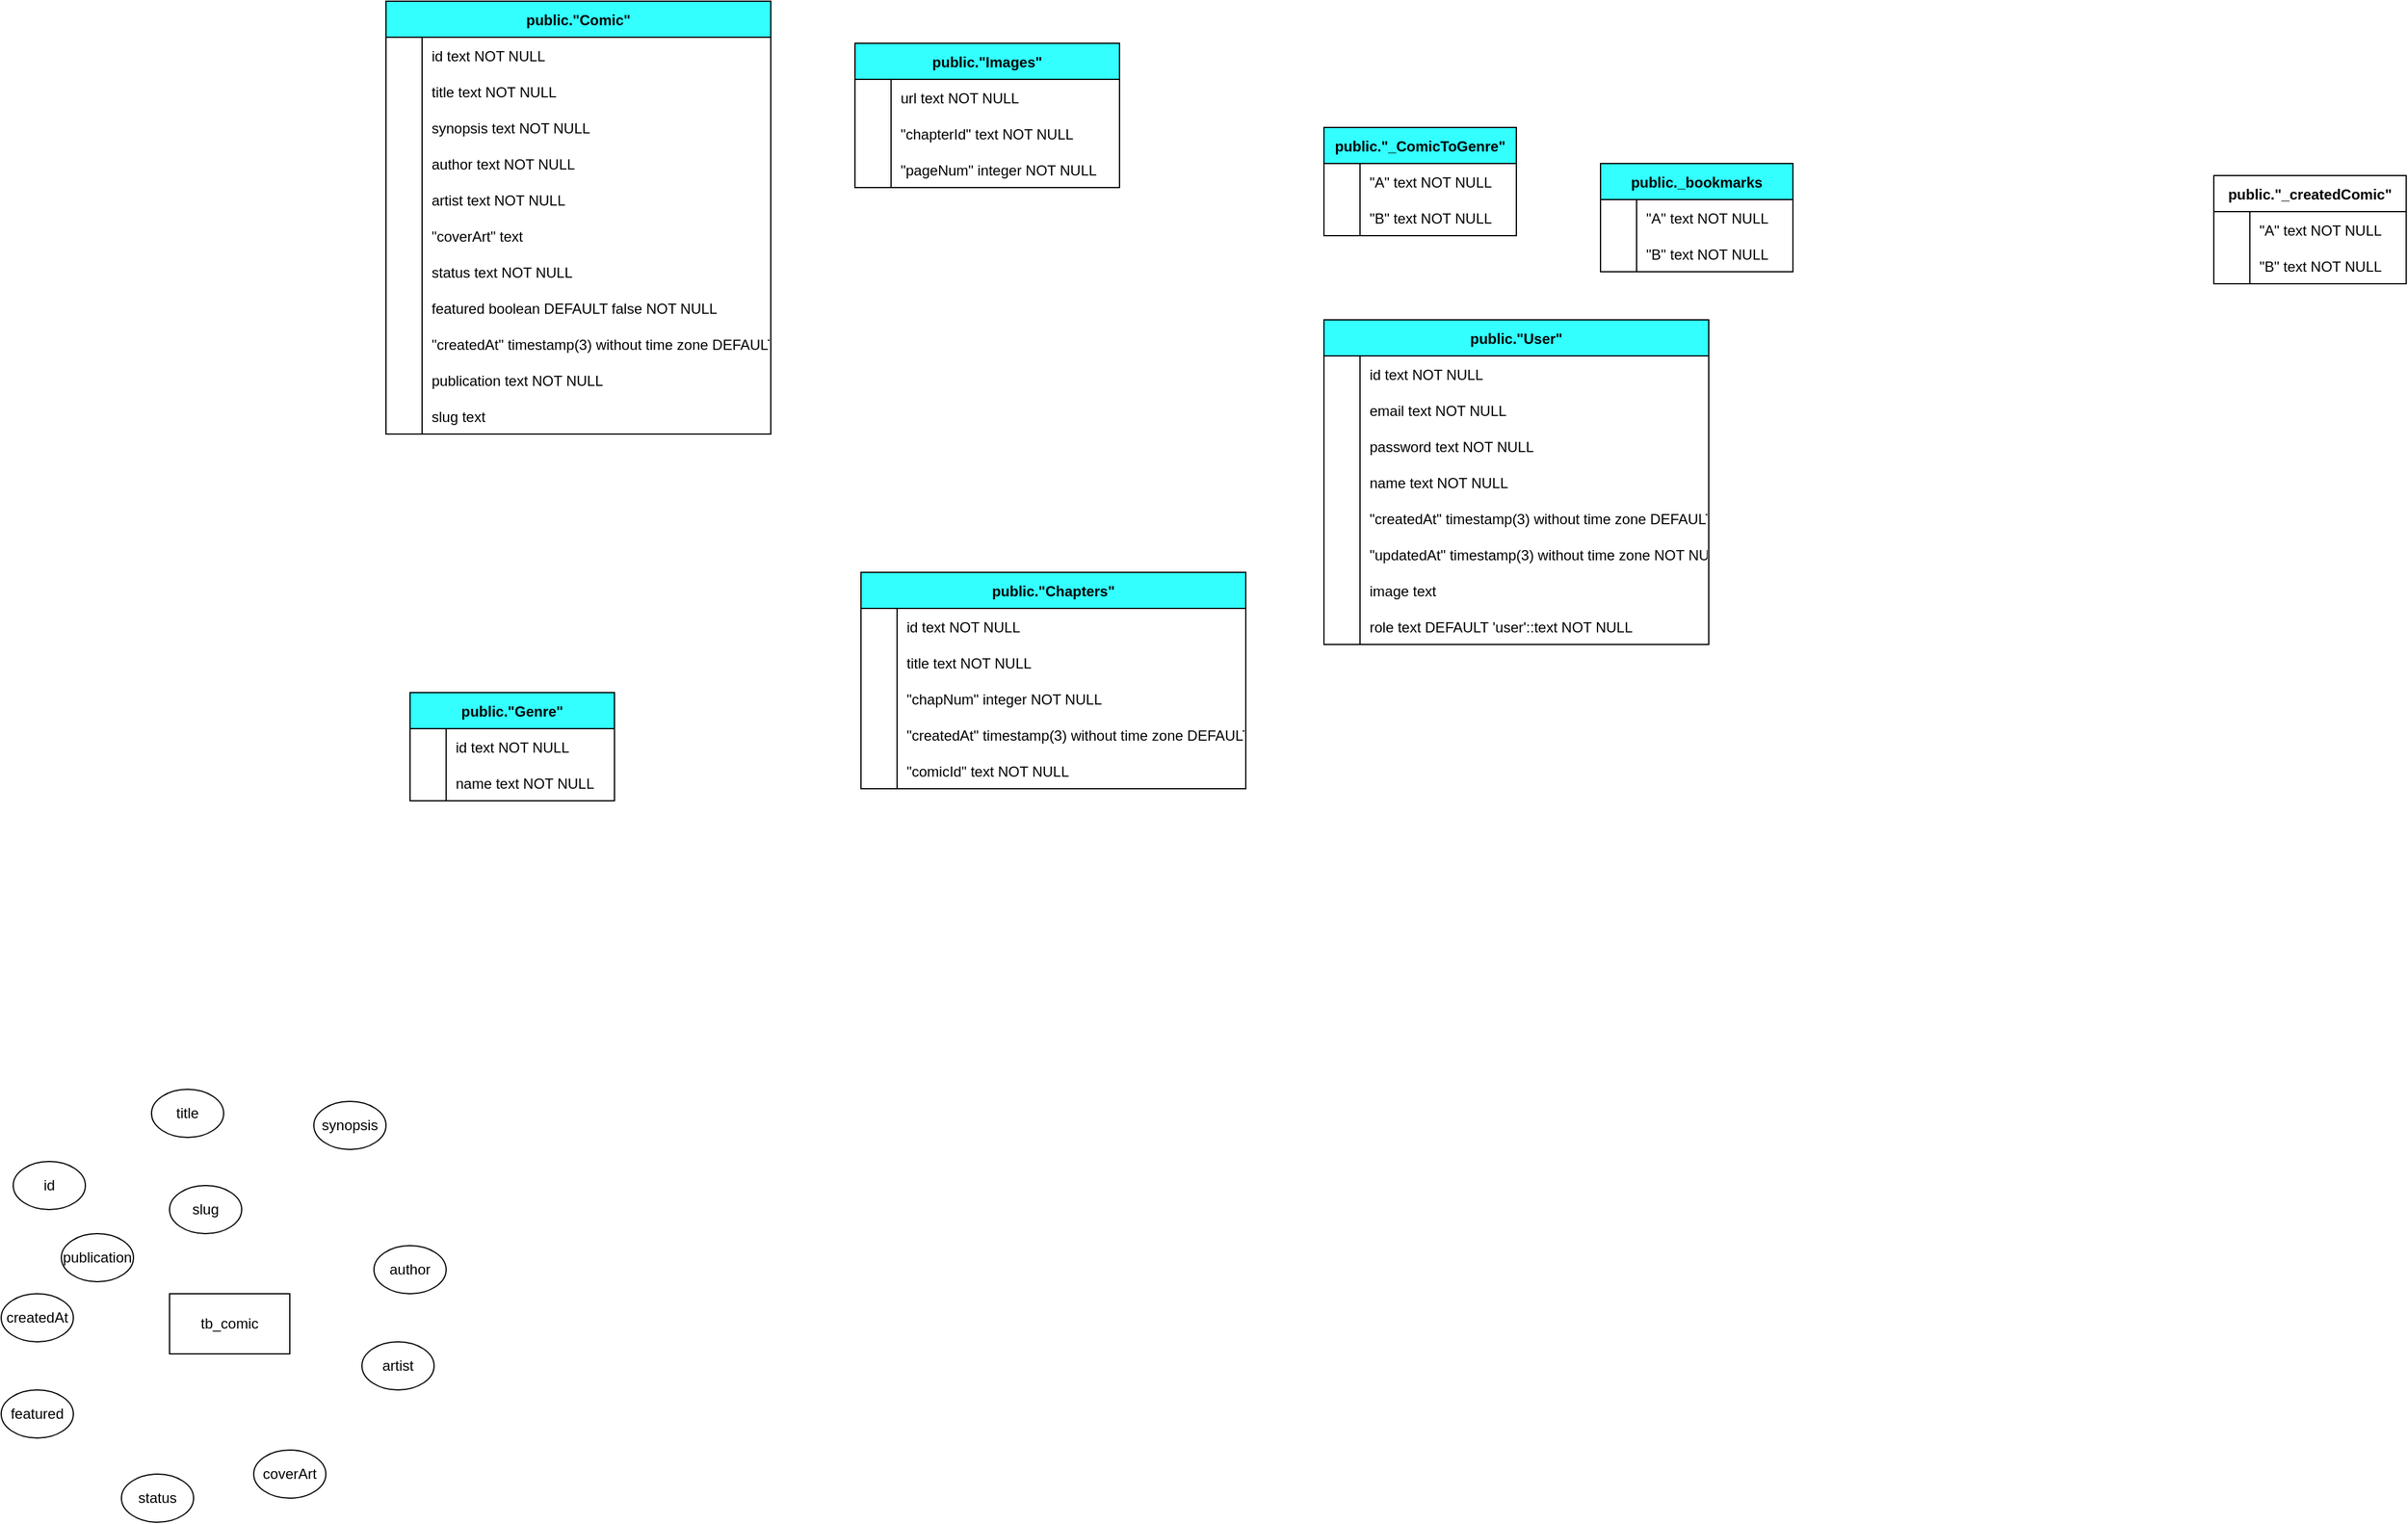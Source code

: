 <mxfile version="24.7.17">
  <diagram id="R2lEEEUBdFMjLlhIrx00" name="Page-1">
    <mxGraphModel dx="2107" dy="674" grid="1" gridSize="10" guides="1" tooltips="1" connect="1" arrows="1" fold="1" page="1" pageScale="1" pageWidth="850" pageHeight="1100" math="0" shadow="0" extFonts="Permanent Marker^https://fonts.googleapis.com/css?family=Permanent+Marker">
      <root>
        <mxCell id="0" />
        <mxCell id="1" parent="0" />
        <mxCell id="XhxRwLEMLUZZP9Tq21dQ-2" value="public.&quot;Chapters&quot;" style="shape=table;startSize=30;container=1;collapsible=1;childLayout=tableLayout;fixedRows=1;rowLines=0;fontStyle=1;align=center;resizeLast=1;fillColor=#33FFFF;" parent="1" vertex="1">
          <mxGeometry x="105" y="560" width="320" height="180" as="geometry" />
        </mxCell>
        <mxCell id="XhxRwLEMLUZZP9Tq21dQ-3" value="" style="shape=tableRow;horizontal=0;startSize=0;swimlaneHead=0;swimlaneBody=0;fillColor=none;collapsible=0;dropTarget=0;points=[[0,0.5],[1,0.5]];portConstraint=eastwest;strokeColor=inherit;top=0;left=0;right=0;bottom=0;" parent="XhxRwLEMLUZZP9Tq21dQ-2" vertex="1">
          <mxGeometry y="30" width="320" height="30" as="geometry" />
        </mxCell>
        <mxCell id="XhxRwLEMLUZZP9Tq21dQ-4" value="" style="shape=partialRectangle;overflow=hidden;connectable=0;fillColor=none;strokeColor=inherit;top=0;left=0;bottom=0;right=0;" parent="XhxRwLEMLUZZP9Tq21dQ-3" vertex="1">
          <mxGeometry width="30" height="30" as="geometry">
            <mxRectangle width="30" height="30" as="alternateBounds" />
          </mxGeometry>
        </mxCell>
        <mxCell id="XhxRwLEMLUZZP9Tq21dQ-5" value="id text NOT NULL" style="shape=partialRectangle;overflow=hidden;connectable=0;fillColor=none;align=left;strokeColor=inherit;top=0;left=0;bottom=0;right=0;spacingLeft=6;" parent="XhxRwLEMLUZZP9Tq21dQ-3" vertex="1">
          <mxGeometry x="30" width="290" height="30" as="geometry">
            <mxRectangle width="290" height="30" as="alternateBounds" />
          </mxGeometry>
        </mxCell>
        <mxCell id="XhxRwLEMLUZZP9Tq21dQ-6" value="" style="shape=tableRow;horizontal=0;startSize=0;swimlaneHead=0;swimlaneBody=0;fillColor=none;collapsible=0;dropTarget=0;points=[[0,0.5],[1,0.5]];portConstraint=eastwest;strokeColor=inherit;top=0;left=0;right=0;bottom=0;" parent="XhxRwLEMLUZZP9Tq21dQ-2" vertex="1">
          <mxGeometry y="60" width="320" height="30" as="geometry" />
        </mxCell>
        <mxCell id="XhxRwLEMLUZZP9Tq21dQ-7" value="" style="shape=partialRectangle;overflow=hidden;connectable=0;fillColor=none;strokeColor=inherit;top=0;left=0;bottom=0;right=0;" parent="XhxRwLEMLUZZP9Tq21dQ-6" vertex="1">
          <mxGeometry width="30" height="30" as="geometry">
            <mxRectangle width="30" height="30" as="alternateBounds" />
          </mxGeometry>
        </mxCell>
        <mxCell id="XhxRwLEMLUZZP9Tq21dQ-8" value="title text NOT NULL" style="shape=partialRectangle;overflow=hidden;connectable=0;fillColor=none;align=left;strokeColor=inherit;top=0;left=0;bottom=0;right=0;spacingLeft=6;" parent="XhxRwLEMLUZZP9Tq21dQ-6" vertex="1">
          <mxGeometry x="30" width="290" height="30" as="geometry">
            <mxRectangle width="290" height="30" as="alternateBounds" />
          </mxGeometry>
        </mxCell>
        <mxCell id="XhxRwLEMLUZZP9Tq21dQ-9" value="" style="shape=tableRow;horizontal=0;startSize=0;swimlaneHead=0;swimlaneBody=0;fillColor=none;collapsible=0;dropTarget=0;points=[[0,0.5],[1,0.5]];portConstraint=eastwest;strokeColor=inherit;top=0;left=0;right=0;bottom=0;" parent="XhxRwLEMLUZZP9Tq21dQ-2" vertex="1">
          <mxGeometry y="90" width="320" height="30" as="geometry" />
        </mxCell>
        <mxCell id="XhxRwLEMLUZZP9Tq21dQ-10" value="" style="shape=partialRectangle;overflow=hidden;connectable=0;fillColor=none;strokeColor=inherit;top=0;left=0;bottom=0;right=0;" parent="XhxRwLEMLUZZP9Tq21dQ-9" vertex="1">
          <mxGeometry width="30" height="30" as="geometry">
            <mxRectangle width="30" height="30" as="alternateBounds" />
          </mxGeometry>
        </mxCell>
        <mxCell id="XhxRwLEMLUZZP9Tq21dQ-11" value="&quot;chapNum&quot; integer NOT NULL" style="shape=partialRectangle;overflow=hidden;connectable=0;fillColor=none;align=left;strokeColor=inherit;top=0;left=0;bottom=0;right=0;spacingLeft=6;" parent="XhxRwLEMLUZZP9Tq21dQ-9" vertex="1">
          <mxGeometry x="30" width="290" height="30" as="geometry">
            <mxRectangle width="290" height="30" as="alternateBounds" />
          </mxGeometry>
        </mxCell>
        <mxCell id="XhxRwLEMLUZZP9Tq21dQ-12" value="" style="shape=tableRow;horizontal=0;startSize=0;swimlaneHead=0;swimlaneBody=0;fillColor=none;collapsible=0;dropTarget=0;points=[[0,0.5],[1,0.5]];portConstraint=eastwest;strokeColor=inherit;top=0;left=0;right=0;bottom=0;" parent="XhxRwLEMLUZZP9Tq21dQ-2" vertex="1">
          <mxGeometry y="120" width="320" height="30" as="geometry" />
        </mxCell>
        <mxCell id="XhxRwLEMLUZZP9Tq21dQ-13" value="" style="shape=partialRectangle;overflow=hidden;connectable=0;fillColor=none;strokeColor=inherit;top=0;left=0;bottom=0;right=0;" parent="XhxRwLEMLUZZP9Tq21dQ-12" vertex="1">
          <mxGeometry width="30" height="30" as="geometry">
            <mxRectangle width="30" height="30" as="alternateBounds" />
          </mxGeometry>
        </mxCell>
        <mxCell id="XhxRwLEMLUZZP9Tq21dQ-14" value="&quot;createdAt&quot; timestamp(3) without time zone DEFAULT CURRENT_TIMESTAMP NOT NULL" style="shape=partialRectangle;overflow=hidden;connectable=0;fillColor=none;align=left;strokeColor=inherit;top=0;left=0;bottom=0;right=0;spacingLeft=6;" parent="XhxRwLEMLUZZP9Tq21dQ-12" vertex="1">
          <mxGeometry x="30" width="290" height="30" as="geometry">
            <mxRectangle width="290" height="30" as="alternateBounds" />
          </mxGeometry>
        </mxCell>
        <mxCell id="XhxRwLEMLUZZP9Tq21dQ-15" value="" style="shape=tableRow;horizontal=0;startSize=0;swimlaneHead=0;swimlaneBody=0;fillColor=none;collapsible=0;dropTarget=0;points=[[0,0.5],[1,0.5]];portConstraint=eastwest;strokeColor=inherit;top=0;left=0;right=0;bottom=0;" parent="XhxRwLEMLUZZP9Tq21dQ-2" vertex="1">
          <mxGeometry y="150" width="320" height="30" as="geometry" />
        </mxCell>
        <mxCell id="XhxRwLEMLUZZP9Tq21dQ-16" value="" style="shape=partialRectangle;overflow=hidden;connectable=0;fillColor=none;strokeColor=inherit;top=0;left=0;bottom=0;right=0;" parent="XhxRwLEMLUZZP9Tq21dQ-15" vertex="1">
          <mxGeometry width="30" height="30" as="geometry">
            <mxRectangle width="30" height="30" as="alternateBounds" />
          </mxGeometry>
        </mxCell>
        <mxCell id="XhxRwLEMLUZZP9Tq21dQ-17" value="&quot;comicId&quot; text NOT NULL" style="shape=partialRectangle;overflow=hidden;connectable=0;fillColor=none;align=left;strokeColor=inherit;top=0;left=0;bottom=0;right=0;spacingLeft=6;" parent="XhxRwLEMLUZZP9Tq21dQ-15" vertex="1">
          <mxGeometry x="30" width="290" height="30" as="geometry">
            <mxRectangle width="290" height="30" as="alternateBounds" />
          </mxGeometry>
        </mxCell>
        <mxCell id="XhxRwLEMLUZZP9Tq21dQ-18" value="public.&quot;Comic&quot;" style="shape=table;startSize=30;container=1;collapsible=1;childLayout=tableLayout;fixedRows=1;rowLines=0;fontStyle=1;align=center;resizeLast=1;fillColor=#33FFFF;" parent="1" vertex="1">
          <mxGeometry x="-290" y="85" width="320" height="360" as="geometry" />
        </mxCell>
        <mxCell id="XhxRwLEMLUZZP9Tq21dQ-19" value="" style="shape=tableRow;horizontal=0;startSize=0;swimlaneHead=0;swimlaneBody=0;fillColor=none;collapsible=0;dropTarget=0;points=[[0,0.5],[1,0.5]];portConstraint=eastwest;strokeColor=inherit;top=0;left=0;right=0;bottom=0;" parent="XhxRwLEMLUZZP9Tq21dQ-18" vertex="1">
          <mxGeometry y="30" width="320" height="30" as="geometry" />
        </mxCell>
        <mxCell id="XhxRwLEMLUZZP9Tq21dQ-20" value="" style="shape=partialRectangle;overflow=hidden;connectable=0;fillColor=none;strokeColor=inherit;top=0;left=0;bottom=0;right=0;" parent="XhxRwLEMLUZZP9Tq21dQ-19" vertex="1">
          <mxGeometry width="30" height="30" as="geometry">
            <mxRectangle width="30" height="30" as="alternateBounds" />
          </mxGeometry>
        </mxCell>
        <mxCell id="XhxRwLEMLUZZP9Tq21dQ-21" value="id text NOT NULL" style="shape=partialRectangle;overflow=hidden;connectable=0;fillColor=none;align=left;strokeColor=inherit;top=0;left=0;bottom=0;right=0;spacingLeft=6;" parent="XhxRwLEMLUZZP9Tq21dQ-19" vertex="1">
          <mxGeometry x="30" width="290" height="30" as="geometry">
            <mxRectangle width="290" height="30" as="alternateBounds" />
          </mxGeometry>
        </mxCell>
        <mxCell id="XhxRwLEMLUZZP9Tq21dQ-22" value="" style="shape=tableRow;horizontal=0;startSize=0;swimlaneHead=0;swimlaneBody=0;fillColor=none;collapsible=0;dropTarget=0;points=[[0,0.5],[1,0.5]];portConstraint=eastwest;strokeColor=inherit;top=0;left=0;right=0;bottom=0;" parent="XhxRwLEMLUZZP9Tq21dQ-18" vertex="1">
          <mxGeometry y="60" width="320" height="30" as="geometry" />
        </mxCell>
        <mxCell id="XhxRwLEMLUZZP9Tq21dQ-23" value="" style="shape=partialRectangle;overflow=hidden;connectable=0;fillColor=none;strokeColor=inherit;top=0;left=0;bottom=0;right=0;" parent="XhxRwLEMLUZZP9Tq21dQ-22" vertex="1">
          <mxGeometry width="30" height="30" as="geometry">
            <mxRectangle width="30" height="30" as="alternateBounds" />
          </mxGeometry>
        </mxCell>
        <mxCell id="XhxRwLEMLUZZP9Tq21dQ-24" value="title text NOT NULL" style="shape=partialRectangle;overflow=hidden;connectable=0;fillColor=none;align=left;strokeColor=inherit;top=0;left=0;bottom=0;right=0;spacingLeft=6;" parent="XhxRwLEMLUZZP9Tq21dQ-22" vertex="1">
          <mxGeometry x="30" width="290" height="30" as="geometry">
            <mxRectangle width="290" height="30" as="alternateBounds" />
          </mxGeometry>
        </mxCell>
        <mxCell id="XhxRwLEMLUZZP9Tq21dQ-25" value="" style="shape=tableRow;horizontal=0;startSize=0;swimlaneHead=0;swimlaneBody=0;fillColor=none;collapsible=0;dropTarget=0;points=[[0,0.5],[1,0.5]];portConstraint=eastwest;strokeColor=inherit;top=0;left=0;right=0;bottom=0;" parent="XhxRwLEMLUZZP9Tq21dQ-18" vertex="1">
          <mxGeometry y="90" width="320" height="30" as="geometry" />
        </mxCell>
        <mxCell id="XhxRwLEMLUZZP9Tq21dQ-26" value="" style="shape=partialRectangle;overflow=hidden;connectable=0;fillColor=none;strokeColor=inherit;top=0;left=0;bottom=0;right=0;" parent="XhxRwLEMLUZZP9Tq21dQ-25" vertex="1">
          <mxGeometry width="30" height="30" as="geometry">
            <mxRectangle width="30" height="30" as="alternateBounds" />
          </mxGeometry>
        </mxCell>
        <mxCell id="XhxRwLEMLUZZP9Tq21dQ-27" value="synopsis text NOT NULL" style="shape=partialRectangle;overflow=hidden;connectable=0;fillColor=none;align=left;strokeColor=inherit;top=0;left=0;bottom=0;right=0;spacingLeft=6;" parent="XhxRwLEMLUZZP9Tq21dQ-25" vertex="1">
          <mxGeometry x="30" width="290" height="30" as="geometry">
            <mxRectangle width="290" height="30" as="alternateBounds" />
          </mxGeometry>
        </mxCell>
        <mxCell id="XhxRwLEMLUZZP9Tq21dQ-28" value="" style="shape=tableRow;horizontal=0;startSize=0;swimlaneHead=0;swimlaneBody=0;fillColor=none;collapsible=0;dropTarget=0;points=[[0,0.5],[1,0.5]];portConstraint=eastwest;strokeColor=inherit;top=0;left=0;right=0;bottom=0;" parent="XhxRwLEMLUZZP9Tq21dQ-18" vertex="1">
          <mxGeometry y="120" width="320" height="30" as="geometry" />
        </mxCell>
        <mxCell id="XhxRwLEMLUZZP9Tq21dQ-29" value="" style="shape=partialRectangle;overflow=hidden;connectable=0;fillColor=none;strokeColor=inherit;top=0;left=0;bottom=0;right=0;" parent="XhxRwLEMLUZZP9Tq21dQ-28" vertex="1">
          <mxGeometry width="30" height="30" as="geometry">
            <mxRectangle width="30" height="30" as="alternateBounds" />
          </mxGeometry>
        </mxCell>
        <mxCell id="XhxRwLEMLUZZP9Tq21dQ-30" value="author text NOT NULL" style="shape=partialRectangle;overflow=hidden;connectable=0;fillColor=none;align=left;strokeColor=inherit;top=0;left=0;bottom=0;right=0;spacingLeft=6;" parent="XhxRwLEMLUZZP9Tq21dQ-28" vertex="1">
          <mxGeometry x="30" width="290" height="30" as="geometry">
            <mxRectangle width="290" height="30" as="alternateBounds" />
          </mxGeometry>
        </mxCell>
        <mxCell id="XhxRwLEMLUZZP9Tq21dQ-31" value="" style="shape=tableRow;horizontal=0;startSize=0;swimlaneHead=0;swimlaneBody=0;fillColor=none;collapsible=0;dropTarget=0;points=[[0,0.5],[1,0.5]];portConstraint=eastwest;strokeColor=inherit;top=0;left=0;right=0;bottom=0;" parent="XhxRwLEMLUZZP9Tq21dQ-18" vertex="1">
          <mxGeometry y="150" width="320" height="30" as="geometry" />
        </mxCell>
        <mxCell id="XhxRwLEMLUZZP9Tq21dQ-32" value="" style="shape=partialRectangle;overflow=hidden;connectable=0;fillColor=none;strokeColor=inherit;top=0;left=0;bottom=0;right=0;" parent="XhxRwLEMLUZZP9Tq21dQ-31" vertex="1">
          <mxGeometry width="30" height="30" as="geometry">
            <mxRectangle width="30" height="30" as="alternateBounds" />
          </mxGeometry>
        </mxCell>
        <mxCell id="XhxRwLEMLUZZP9Tq21dQ-33" value="artist text NOT NULL" style="shape=partialRectangle;overflow=hidden;connectable=0;fillColor=none;align=left;strokeColor=inherit;top=0;left=0;bottom=0;right=0;spacingLeft=6;" parent="XhxRwLEMLUZZP9Tq21dQ-31" vertex="1">
          <mxGeometry x="30" width="290" height="30" as="geometry">
            <mxRectangle width="290" height="30" as="alternateBounds" />
          </mxGeometry>
        </mxCell>
        <mxCell id="XhxRwLEMLUZZP9Tq21dQ-34" value="" style="shape=tableRow;horizontal=0;startSize=0;swimlaneHead=0;swimlaneBody=0;fillColor=none;collapsible=0;dropTarget=0;points=[[0,0.5],[1,0.5]];portConstraint=eastwest;strokeColor=inherit;top=0;left=0;right=0;bottom=0;" parent="XhxRwLEMLUZZP9Tq21dQ-18" vertex="1">
          <mxGeometry y="180" width="320" height="30" as="geometry" />
        </mxCell>
        <mxCell id="XhxRwLEMLUZZP9Tq21dQ-35" value="" style="shape=partialRectangle;overflow=hidden;connectable=0;fillColor=none;strokeColor=inherit;top=0;left=0;bottom=0;right=0;" parent="XhxRwLEMLUZZP9Tq21dQ-34" vertex="1">
          <mxGeometry width="30" height="30" as="geometry">
            <mxRectangle width="30" height="30" as="alternateBounds" />
          </mxGeometry>
        </mxCell>
        <mxCell id="XhxRwLEMLUZZP9Tq21dQ-36" value="&quot;coverArt&quot; text" style="shape=partialRectangle;overflow=hidden;connectable=0;fillColor=none;align=left;strokeColor=inherit;top=0;left=0;bottom=0;right=0;spacingLeft=6;" parent="XhxRwLEMLUZZP9Tq21dQ-34" vertex="1">
          <mxGeometry x="30" width="290" height="30" as="geometry">
            <mxRectangle width="290" height="30" as="alternateBounds" />
          </mxGeometry>
        </mxCell>
        <mxCell id="XhxRwLEMLUZZP9Tq21dQ-37" value="" style="shape=tableRow;horizontal=0;startSize=0;swimlaneHead=0;swimlaneBody=0;fillColor=none;collapsible=0;dropTarget=0;points=[[0,0.5],[1,0.5]];portConstraint=eastwest;strokeColor=inherit;top=0;left=0;right=0;bottom=0;" parent="XhxRwLEMLUZZP9Tq21dQ-18" vertex="1">
          <mxGeometry y="210" width="320" height="30" as="geometry" />
        </mxCell>
        <mxCell id="XhxRwLEMLUZZP9Tq21dQ-38" value="" style="shape=partialRectangle;overflow=hidden;connectable=0;fillColor=none;strokeColor=inherit;top=0;left=0;bottom=0;right=0;" parent="XhxRwLEMLUZZP9Tq21dQ-37" vertex="1">
          <mxGeometry width="30" height="30" as="geometry">
            <mxRectangle width="30" height="30" as="alternateBounds" />
          </mxGeometry>
        </mxCell>
        <mxCell id="XhxRwLEMLUZZP9Tq21dQ-39" value="status text NOT NULL" style="shape=partialRectangle;overflow=hidden;connectable=0;fillColor=none;align=left;strokeColor=inherit;top=0;left=0;bottom=0;right=0;spacingLeft=6;" parent="XhxRwLEMLUZZP9Tq21dQ-37" vertex="1">
          <mxGeometry x="30" width="290" height="30" as="geometry">
            <mxRectangle width="290" height="30" as="alternateBounds" />
          </mxGeometry>
        </mxCell>
        <mxCell id="XhxRwLEMLUZZP9Tq21dQ-40" value="" style="shape=tableRow;horizontal=0;startSize=0;swimlaneHead=0;swimlaneBody=0;fillColor=none;collapsible=0;dropTarget=0;points=[[0,0.5],[1,0.5]];portConstraint=eastwest;strokeColor=inherit;top=0;left=0;right=0;bottom=0;" parent="XhxRwLEMLUZZP9Tq21dQ-18" vertex="1">
          <mxGeometry y="240" width="320" height="30" as="geometry" />
        </mxCell>
        <mxCell id="XhxRwLEMLUZZP9Tq21dQ-41" value="" style="shape=partialRectangle;overflow=hidden;connectable=0;fillColor=none;strokeColor=inherit;top=0;left=0;bottom=0;right=0;" parent="XhxRwLEMLUZZP9Tq21dQ-40" vertex="1">
          <mxGeometry width="30" height="30" as="geometry">
            <mxRectangle width="30" height="30" as="alternateBounds" />
          </mxGeometry>
        </mxCell>
        <mxCell id="XhxRwLEMLUZZP9Tq21dQ-42" value="featured boolean DEFAULT false NOT NULL" style="shape=partialRectangle;overflow=hidden;connectable=0;fillColor=none;align=left;strokeColor=inherit;top=0;left=0;bottom=0;right=0;spacingLeft=6;" parent="XhxRwLEMLUZZP9Tq21dQ-40" vertex="1">
          <mxGeometry x="30" width="290" height="30" as="geometry">
            <mxRectangle width="290" height="30" as="alternateBounds" />
          </mxGeometry>
        </mxCell>
        <mxCell id="XhxRwLEMLUZZP9Tq21dQ-43" value="" style="shape=tableRow;horizontal=0;startSize=0;swimlaneHead=0;swimlaneBody=0;fillColor=none;collapsible=0;dropTarget=0;points=[[0,0.5],[1,0.5]];portConstraint=eastwest;strokeColor=inherit;top=0;left=0;right=0;bottom=0;" parent="XhxRwLEMLUZZP9Tq21dQ-18" vertex="1">
          <mxGeometry y="270" width="320" height="30" as="geometry" />
        </mxCell>
        <mxCell id="XhxRwLEMLUZZP9Tq21dQ-44" value="" style="shape=partialRectangle;overflow=hidden;connectable=0;fillColor=none;strokeColor=inherit;top=0;left=0;bottom=0;right=0;" parent="XhxRwLEMLUZZP9Tq21dQ-43" vertex="1">
          <mxGeometry width="30" height="30" as="geometry">
            <mxRectangle width="30" height="30" as="alternateBounds" />
          </mxGeometry>
        </mxCell>
        <mxCell id="XhxRwLEMLUZZP9Tq21dQ-45" value="&quot;createdAt&quot; timestamp(3) without time zone DEFAULT CURRENT_TIMESTAMP NOT NULL" style="shape=partialRectangle;overflow=hidden;connectable=0;fillColor=none;align=left;strokeColor=inherit;top=0;left=0;bottom=0;right=0;spacingLeft=6;" parent="XhxRwLEMLUZZP9Tq21dQ-43" vertex="1">
          <mxGeometry x="30" width="290" height="30" as="geometry">
            <mxRectangle width="290" height="30" as="alternateBounds" />
          </mxGeometry>
        </mxCell>
        <mxCell id="XhxRwLEMLUZZP9Tq21dQ-46" value="" style="shape=tableRow;horizontal=0;startSize=0;swimlaneHead=0;swimlaneBody=0;fillColor=none;collapsible=0;dropTarget=0;points=[[0,0.5],[1,0.5]];portConstraint=eastwest;strokeColor=inherit;top=0;left=0;right=0;bottom=0;" parent="XhxRwLEMLUZZP9Tq21dQ-18" vertex="1">
          <mxGeometry y="300" width="320" height="30" as="geometry" />
        </mxCell>
        <mxCell id="XhxRwLEMLUZZP9Tq21dQ-47" value="" style="shape=partialRectangle;overflow=hidden;connectable=0;fillColor=none;strokeColor=inherit;top=0;left=0;bottom=0;right=0;" parent="XhxRwLEMLUZZP9Tq21dQ-46" vertex="1">
          <mxGeometry width="30" height="30" as="geometry">
            <mxRectangle width="30" height="30" as="alternateBounds" />
          </mxGeometry>
        </mxCell>
        <mxCell id="XhxRwLEMLUZZP9Tq21dQ-48" value="publication text NOT NULL" style="shape=partialRectangle;overflow=hidden;connectable=0;fillColor=none;align=left;strokeColor=inherit;top=0;left=0;bottom=0;right=0;spacingLeft=6;" parent="XhxRwLEMLUZZP9Tq21dQ-46" vertex="1">
          <mxGeometry x="30" width="290" height="30" as="geometry">
            <mxRectangle width="290" height="30" as="alternateBounds" />
          </mxGeometry>
        </mxCell>
        <mxCell id="XhxRwLEMLUZZP9Tq21dQ-49" value="" style="shape=tableRow;horizontal=0;startSize=0;swimlaneHead=0;swimlaneBody=0;fillColor=none;collapsible=0;dropTarget=0;points=[[0,0.5],[1,0.5]];portConstraint=eastwest;strokeColor=inherit;top=0;left=0;right=0;bottom=0;" parent="XhxRwLEMLUZZP9Tq21dQ-18" vertex="1">
          <mxGeometry y="330" width="320" height="30" as="geometry" />
        </mxCell>
        <mxCell id="XhxRwLEMLUZZP9Tq21dQ-50" value="" style="shape=partialRectangle;overflow=hidden;connectable=0;fillColor=none;strokeColor=inherit;top=0;left=0;bottom=0;right=0;" parent="XhxRwLEMLUZZP9Tq21dQ-49" vertex="1">
          <mxGeometry width="30" height="30" as="geometry">
            <mxRectangle width="30" height="30" as="alternateBounds" />
          </mxGeometry>
        </mxCell>
        <mxCell id="XhxRwLEMLUZZP9Tq21dQ-51" value="slug text" style="shape=partialRectangle;overflow=hidden;connectable=0;fillColor=none;align=left;strokeColor=inherit;top=0;left=0;bottom=0;right=0;spacingLeft=6;" parent="XhxRwLEMLUZZP9Tq21dQ-49" vertex="1">
          <mxGeometry x="30" width="290" height="30" as="geometry">
            <mxRectangle width="290" height="30" as="alternateBounds" />
          </mxGeometry>
        </mxCell>
        <mxCell id="XhxRwLEMLUZZP9Tq21dQ-52" value="public.&quot;Genre&quot;" style="shape=table;startSize=30;container=1;collapsible=1;childLayout=tableLayout;fixedRows=1;rowLines=0;fontStyle=1;align=center;resizeLast=1;fillColor=#33FFFF;" parent="1" vertex="1">
          <mxGeometry x="-270" y="660" width="170" height="90" as="geometry" />
        </mxCell>
        <mxCell id="XhxRwLEMLUZZP9Tq21dQ-53" value="" style="shape=tableRow;horizontal=0;startSize=0;swimlaneHead=0;swimlaneBody=0;fillColor=none;collapsible=0;dropTarget=0;points=[[0,0.5],[1,0.5]];portConstraint=eastwest;strokeColor=inherit;top=0;left=0;right=0;bottom=0;" parent="XhxRwLEMLUZZP9Tq21dQ-52" vertex="1">
          <mxGeometry y="30" width="170" height="30" as="geometry" />
        </mxCell>
        <mxCell id="XhxRwLEMLUZZP9Tq21dQ-54" value="" style="shape=partialRectangle;overflow=hidden;connectable=0;fillColor=none;strokeColor=inherit;top=0;left=0;bottom=0;right=0;" parent="XhxRwLEMLUZZP9Tq21dQ-53" vertex="1">
          <mxGeometry width="30" height="30" as="geometry">
            <mxRectangle width="30" height="30" as="alternateBounds" />
          </mxGeometry>
        </mxCell>
        <mxCell id="XhxRwLEMLUZZP9Tq21dQ-55" value="id text NOT NULL" style="shape=partialRectangle;overflow=hidden;connectable=0;fillColor=none;align=left;strokeColor=inherit;top=0;left=0;bottom=0;right=0;spacingLeft=6;" parent="XhxRwLEMLUZZP9Tq21dQ-53" vertex="1">
          <mxGeometry x="30" width="140" height="30" as="geometry">
            <mxRectangle width="140" height="30" as="alternateBounds" />
          </mxGeometry>
        </mxCell>
        <mxCell id="XhxRwLEMLUZZP9Tq21dQ-56" value="" style="shape=tableRow;horizontal=0;startSize=0;swimlaneHead=0;swimlaneBody=0;fillColor=none;collapsible=0;dropTarget=0;points=[[0,0.5],[1,0.5]];portConstraint=eastwest;strokeColor=inherit;top=0;left=0;right=0;bottom=0;" parent="XhxRwLEMLUZZP9Tq21dQ-52" vertex="1">
          <mxGeometry y="60" width="170" height="30" as="geometry" />
        </mxCell>
        <mxCell id="XhxRwLEMLUZZP9Tq21dQ-57" value="" style="shape=partialRectangle;overflow=hidden;connectable=0;fillColor=none;strokeColor=inherit;top=0;left=0;bottom=0;right=0;" parent="XhxRwLEMLUZZP9Tq21dQ-56" vertex="1">
          <mxGeometry width="30" height="30" as="geometry">
            <mxRectangle width="30" height="30" as="alternateBounds" />
          </mxGeometry>
        </mxCell>
        <mxCell id="XhxRwLEMLUZZP9Tq21dQ-58" value="name text NOT NULL" style="shape=partialRectangle;overflow=hidden;connectable=0;fillColor=none;align=left;strokeColor=inherit;top=0;left=0;bottom=0;right=0;spacingLeft=6;" parent="XhxRwLEMLUZZP9Tq21dQ-56" vertex="1">
          <mxGeometry x="30" width="140" height="30" as="geometry">
            <mxRectangle width="140" height="30" as="alternateBounds" />
          </mxGeometry>
        </mxCell>
        <mxCell id="XhxRwLEMLUZZP9Tq21dQ-59" value="public.&quot;Images&quot;" style="shape=table;startSize=30;container=1;collapsible=1;childLayout=tableLayout;fixedRows=1;rowLines=0;fontStyle=1;align=center;resizeLast=1;fillColor=#33FFFF;" parent="1" vertex="1">
          <mxGeometry x="100" y="120" width="220" height="120" as="geometry" />
        </mxCell>
        <mxCell id="XhxRwLEMLUZZP9Tq21dQ-60" value="" style="shape=tableRow;horizontal=0;startSize=0;swimlaneHead=0;swimlaneBody=0;fillColor=none;collapsible=0;dropTarget=0;points=[[0,0.5],[1,0.5]];portConstraint=eastwest;strokeColor=inherit;top=0;left=0;right=0;bottom=0;" parent="XhxRwLEMLUZZP9Tq21dQ-59" vertex="1">
          <mxGeometry y="30" width="220" height="30" as="geometry" />
        </mxCell>
        <mxCell id="XhxRwLEMLUZZP9Tq21dQ-61" value="" style="shape=partialRectangle;overflow=hidden;connectable=0;fillColor=none;strokeColor=inherit;top=0;left=0;bottom=0;right=0;" parent="XhxRwLEMLUZZP9Tq21dQ-60" vertex="1">
          <mxGeometry width="30" height="30" as="geometry">
            <mxRectangle width="30" height="30" as="alternateBounds" />
          </mxGeometry>
        </mxCell>
        <mxCell id="XhxRwLEMLUZZP9Tq21dQ-62" value="url text NOT NULL" style="shape=partialRectangle;overflow=hidden;connectable=0;fillColor=none;align=left;strokeColor=inherit;top=0;left=0;bottom=0;right=0;spacingLeft=6;" parent="XhxRwLEMLUZZP9Tq21dQ-60" vertex="1">
          <mxGeometry x="30" width="190" height="30" as="geometry">
            <mxRectangle width="190" height="30" as="alternateBounds" />
          </mxGeometry>
        </mxCell>
        <mxCell id="XhxRwLEMLUZZP9Tq21dQ-63" value="" style="shape=tableRow;horizontal=0;startSize=0;swimlaneHead=0;swimlaneBody=0;fillColor=none;collapsible=0;dropTarget=0;points=[[0,0.5],[1,0.5]];portConstraint=eastwest;strokeColor=inherit;top=0;left=0;right=0;bottom=0;" parent="XhxRwLEMLUZZP9Tq21dQ-59" vertex="1">
          <mxGeometry y="60" width="220" height="30" as="geometry" />
        </mxCell>
        <mxCell id="XhxRwLEMLUZZP9Tq21dQ-64" value="" style="shape=partialRectangle;overflow=hidden;connectable=0;fillColor=none;strokeColor=inherit;top=0;left=0;bottom=0;right=0;" parent="XhxRwLEMLUZZP9Tq21dQ-63" vertex="1">
          <mxGeometry width="30" height="30" as="geometry">
            <mxRectangle width="30" height="30" as="alternateBounds" />
          </mxGeometry>
        </mxCell>
        <mxCell id="XhxRwLEMLUZZP9Tq21dQ-65" value="&quot;chapterId&quot; text NOT NULL" style="shape=partialRectangle;overflow=hidden;connectable=0;fillColor=none;align=left;strokeColor=inherit;top=0;left=0;bottom=0;right=0;spacingLeft=6;" parent="XhxRwLEMLUZZP9Tq21dQ-63" vertex="1">
          <mxGeometry x="30" width="190" height="30" as="geometry">
            <mxRectangle width="190" height="30" as="alternateBounds" />
          </mxGeometry>
        </mxCell>
        <mxCell id="XhxRwLEMLUZZP9Tq21dQ-66" value="" style="shape=tableRow;horizontal=0;startSize=0;swimlaneHead=0;swimlaneBody=0;fillColor=none;collapsible=0;dropTarget=0;points=[[0,0.5],[1,0.5]];portConstraint=eastwest;strokeColor=inherit;top=0;left=0;right=0;bottom=0;" parent="XhxRwLEMLUZZP9Tq21dQ-59" vertex="1">
          <mxGeometry y="90" width="220" height="30" as="geometry" />
        </mxCell>
        <mxCell id="XhxRwLEMLUZZP9Tq21dQ-67" value="" style="shape=partialRectangle;overflow=hidden;connectable=0;fillColor=none;strokeColor=inherit;top=0;left=0;bottom=0;right=0;" parent="XhxRwLEMLUZZP9Tq21dQ-66" vertex="1">
          <mxGeometry width="30" height="30" as="geometry">
            <mxRectangle width="30" height="30" as="alternateBounds" />
          </mxGeometry>
        </mxCell>
        <mxCell id="XhxRwLEMLUZZP9Tq21dQ-68" value="&quot;pageNum&quot; integer NOT NULL" style="shape=partialRectangle;overflow=hidden;connectable=0;fillColor=none;align=left;strokeColor=inherit;top=0;left=0;bottom=0;right=0;spacingLeft=6;" parent="XhxRwLEMLUZZP9Tq21dQ-66" vertex="1">
          <mxGeometry x="30" width="190" height="30" as="geometry">
            <mxRectangle width="190" height="30" as="alternateBounds" />
          </mxGeometry>
        </mxCell>
        <mxCell id="XhxRwLEMLUZZP9Tq21dQ-69" value="public.&quot;User&quot;" style="shape=table;startSize=30;container=1;collapsible=1;childLayout=tableLayout;fixedRows=1;rowLines=0;fontStyle=1;align=center;resizeLast=1;fillColor=#33FFFF;" parent="1" vertex="1">
          <mxGeometry x="490" y="350" width="320" height="270" as="geometry" />
        </mxCell>
        <mxCell id="XhxRwLEMLUZZP9Tq21dQ-70" value="" style="shape=tableRow;horizontal=0;startSize=0;swimlaneHead=0;swimlaneBody=0;fillColor=none;collapsible=0;dropTarget=0;points=[[0,0.5],[1,0.5]];portConstraint=eastwest;strokeColor=inherit;top=0;left=0;right=0;bottom=0;" parent="XhxRwLEMLUZZP9Tq21dQ-69" vertex="1">
          <mxGeometry y="30" width="320" height="30" as="geometry" />
        </mxCell>
        <mxCell id="XhxRwLEMLUZZP9Tq21dQ-71" value="" style="shape=partialRectangle;overflow=hidden;connectable=0;fillColor=none;strokeColor=inherit;top=0;left=0;bottom=0;right=0;" parent="XhxRwLEMLUZZP9Tq21dQ-70" vertex="1">
          <mxGeometry width="30" height="30" as="geometry">
            <mxRectangle width="30" height="30" as="alternateBounds" />
          </mxGeometry>
        </mxCell>
        <mxCell id="XhxRwLEMLUZZP9Tq21dQ-72" value="id text NOT NULL" style="shape=partialRectangle;overflow=hidden;connectable=0;fillColor=none;align=left;strokeColor=inherit;top=0;left=0;bottom=0;right=0;spacingLeft=6;" parent="XhxRwLEMLUZZP9Tq21dQ-70" vertex="1">
          <mxGeometry x="30" width="290" height="30" as="geometry">
            <mxRectangle width="290" height="30" as="alternateBounds" />
          </mxGeometry>
        </mxCell>
        <mxCell id="XhxRwLEMLUZZP9Tq21dQ-73" value="" style="shape=tableRow;horizontal=0;startSize=0;swimlaneHead=0;swimlaneBody=0;fillColor=none;collapsible=0;dropTarget=0;points=[[0,0.5],[1,0.5]];portConstraint=eastwest;strokeColor=inherit;top=0;left=0;right=0;bottom=0;" parent="XhxRwLEMLUZZP9Tq21dQ-69" vertex="1">
          <mxGeometry y="60" width="320" height="30" as="geometry" />
        </mxCell>
        <mxCell id="XhxRwLEMLUZZP9Tq21dQ-74" value="" style="shape=partialRectangle;overflow=hidden;connectable=0;fillColor=none;strokeColor=inherit;top=0;left=0;bottom=0;right=0;" parent="XhxRwLEMLUZZP9Tq21dQ-73" vertex="1">
          <mxGeometry width="30" height="30" as="geometry">
            <mxRectangle width="30" height="30" as="alternateBounds" />
          </mxGeometry>
        </mxCell>
        <mxCell id="XhxRwLEMLUZZP9Tq21dQ-75" value="email text NOT NULL" style="shape=partialRectangle;overflow=hidden;connectable=0;fillColor=none;align=left;strokeColor=inherit;top=0;left=0;bottom=0;right=0;spacingLeft=6;" parent="XhxRwLEMLUZZP9Tq21dQ-73" vertex="1">
          <mxGeometry x="30" width="290" height="30" as="geometry">
            <mxRectangle width="290" height="30" as="alternateBounds" />
          </mxGeometry>
        </mxCell>
        <mxCell id="XhxRwLEMLUZZP9Tq21dQ-76" value="" style="shape=tableRow;horizontal=0;startSize=0;swimlaneHead=0;swimlaneBody=0;fillColor=none;collapsible=0;dropTarget=0;points=[[0,0.5],[1,0.5]];portConstraint=eastwest;strokeColor=inherit;top=0;left=0;right=0;bottom=0;" parent="XhxRwLEMLUZZP9Tq21dQ-69" vertex="1">
          <mxGeometry y="90" width="320" height="30" as="geometry" />
        </mxCell>
        <mxCell id="XhxRwLEMLUZZP9Tq21dQ-77" value="" style="shape=partialRectangle;overflow=hidden;connectable=0;fillColor=none;strokeColor=inherit;top=0;left=0;bottom=0;right=0;" parent="XhxRwLEMLUZZP9Tq21dQ-76" vertex="1">
          <mxGeometry width="30" height="30" as="geometry">
            <mxRectangle width="30" height="30" as="alternateBounds" />
          </mxGeometry>
        </mxCell>
        <mxCell id="XhxRwLEMLUZZP9Tq21dQ-78" value="password text NOT NULL" style="shape=partialRectangle;overflow=hidden;connectable=0;fillColor=none;align=left;strokeColor=inherit;top=0;left=0;bottom=0;right=0;spacingLeft=6;" parent="XhxRwLEMLUZZP9Tq21dQ-76" vertex="1">
          <mxGeometry x="30" width="290" height="30" as="geometry">
            <mxRectangle width="290" height="30" as="alternateBounds" />
          </mxGeometry>
        </mxCell>
        <mxCell id="XhxRwLEMLUZZP9Tq21dQ-79" value="" style="shape=tableRow;horizontal=0;startSize=0;swimlaneHead=0;swimlaneBody=0;fillColor=none;collapsible=0;dropTarget=0;points=[[0,0.5],[1,0.5]];portConstraint=eastwest;strokeColor=inherit;top=0;left=0;right=0;bottom=0;" parent="XhxRwLEMLUZZP9Tq21dQ-69" vertex="1">
          <mxGeometry y="120" width="320" height="30" as="geometry" />
        </mxCell>
        <mxCell id="XhxRwLEMLUZZP9Tq21dQ-80" value="" style="shape=partialRectangle;overflow=hidden;connectable=0;fillColor=none;strokeColor=inherit;top=0;left=0;bottom=0;right=0;" parent="XhxRwLEMLUZZP9Tq21dQ-79" vertex="1">
          <mxGeometry width="30" height="30" as="geometry">
            <mxRectangle width="30" height="30" as="alternateBounds" />
          </mxGeometry>
        </mxCell>
        <mxCell id="XhxRwLEMLUZZP9Tq21dQ-81" value="name text NOT NULL" style="shape=partialRectangle;overflow=hidden;connectable=0;fillColor=none;align=left;strokeColor=inherit;top=0;left=0;bottom=0;right=0;spacingLeft=6;" parent="XhxRwLEMLUZZP9Tq21dQ-79" vertex="1">
          <mxGeometry x="30" width="290" height="30" as="geometry">
            <mxRectangle width="290" height="30" as="alternateBounds" />
          </mxGeometry>
        </mxCell>
        <mxCell id="XhxRwLEMLUZZP9Tq21dQ-82" value="" style="shape=tableRow;horizontal=0;startSize=0;swimlaneHead=0;swimlaneBody=0;fillColor=none;collapsible=0;dropTarget=0;points=[[0,0.5],[1,0.5]];portConstraint=eastwest;strokeColor=inherit;top=0;left=0;right=0;bottom=0;" parent="XhxRwLEMLUZZP9Tq21dQ-69" vertex="1">
          <mxGeometry y="150" width="320" height="30" as="geometry" />
        </mxCell>
        <mxCell id="XhxRwLEMLUZZP9Tq21dQ-83" value="" style="shape=partialRectangle;overflow=hidden;connectable=0;fillColor=none;strokeColor=inherit;top=0;left=0;bottom=0;right=0;" parent="XhxRwLEMLUZZP9Tq21dQ-82" vertex="1">
          <mxGeometry width="30" height="30" as="geometry">
            <mxRectangle width="30" height="30" as="alternateBounds" />
          </mxGeometry>
        </mxCell>
        <mxCell id="XhxRwLEMLUZZP9Tq21dQ-84" value="&quot;createdAt&quot; timestamp(3) without time zone DEFAULT CURRENT_TIMESTAMP NOT NULL" style="shape=partialRectangle;overflow=hidden;connectable=0;fillColor=none;align=left;strokeColor=inherit;top=0;left=0;bottom=0;right=0;spacingLeft=6;" parent="XhxRwLEMLUZZP9Tq21dQ-82" vertex="1">
          <mxGeometry x="30" width="290" height="30" as="geometry">
            <mxRectangle width="290" height="30" as="alternateBounds" />
          </mxGeometry>
        </mxCell>
        <mxCell id="XhxRwLEMLUZZP9Tq21dQ-85" value="" style="shape=tableRow;horizontal=0;startSize=0;swimlaneHead=0;swimlaneBody=0;fillColor=none;collapsible=0;dropTarget=0;points=[[0,0.5],[1,0.5]];portConstraint=eastwest;strokeColor=inherit;top=0;left=0;right=0;bottom=0;" parent="XhxRwLEMLUZZP9Tq21dQ-69" vertex="1">
          <mxGeometry y="180" width="320" height="30" as="geometry" />
        </mxCell>
        <mxCell id="XhxRwLEMLUZZP9Tq21dQ-86" value="" style="shape=partialRectangle;overflow=hidden;connectable=0;fillColor=none;strokeColor=inherit;top=0;left=0;bottom=0;right=0;" parent="XhxRwLEMLUZZP9Tq21dQ-85" vertex="1">
          <mxGeometry width="30" height="30" as="geometry">
            <mxRectangle width="30" height="30" as="alternateBounds" />
          </mxGeometry>
        </mxCell>
        <mxCell id="XhxRwLEMLUZZP9Tq21dQ-87" value="&quot;updatedAt&quot; timestamp(3) without time zone NOT NULL" style="shape=partialRectangle;overflow=hidden;connectable=0;fillColor=none;align=left;strokeColor=inherit;top=0;left=0;bottom=0;right=0;spacingLeft=6;" parent="XhxRwLEMLUZZP9Tq21dQ-85" vertex="1">
          <mxGeometry x="30" width="290" height="30" as="geometry">
            <mxRectangle width="290" height="30" as="alternateBounds" />
          </mxGeometry>
        </mxCell>
        <mxCell id="XhxRwLEMLUZZP9Tq21dQ-88" value="" style="shape=tableRow;horizontal=0;startSize=0;swimlaneHead=0;swimlaneBody=0;fillColor=none;collapsible=0;dropTarget=0;points=[[0,0.5],[1,0.5]];portConstraint=eastwest;strokeColor=inherit;top=0;left=0;right=0;bottom=0;" parent="XhxRwLEMLUZZP9Tq21dQ-69" vertex="1">
          <mxGeometry y="210" width="320" height="30" as="geometry" />
        </mxCell>
        <mxCell id="XhxRwLEMLUZZP9Tq21dQ-89" value="" style="shape=partialRectangle;overflow=hidden;connectable=0;fillColor=none;strokeColor=inherit;top=0;left=0;bottom=0;right=0;" parent="XhxRwLEMLUZZP9Tq21dQ-88" vertex="1">
          <mxGeometry width="30" height="30" as="geometry">
            <mxRectangle width="30" height="30" as="alternateBounds" />
          </mxGeometry>
        </mxCell>
        <mxCell id="XhxRwLEMLUZZP9Tq21dQ-90" value="image text" style="shape=partialRectangle;overflow=hidden;connectable=0;fillColor=none;align=left;strokeColor=inherit;top=0;left=0;bottom=0;right=0;spacingLeft=6;" parent="XhxRwLEMLUZZP9Tq21dQ-88" vertex="1">
          <mxGeometry x="30" width="290" height="30" as="geometry">
            <mxRectangle width="290" height="30" as="alternateBounds" />
          </mxGeometry>
        </mxCell>
        <mxCell id="XhxRwLEMLUZZP9Tq21dQ-91" value="" style="shape=tableRow;horizontal=0;startSize=0;swimlaneHead=0;swimlaneBody=0;fillColor=none;collapsible=0;dropTarget=0;points=[[0,0.5],[1,0.5]];portConstraint=eastwest;strokeColor=inherit;top=0;left=0;right=0;bottom=0;" parent="XhxRwLEMLUZZP9Tq21dQ-69" vertex="1">
          <mxGeometry y="240" width="320" height="30" as="geometry" />
        </mxCell>
        <mxCell id="XhxRwLEMLUZZP9Tq21dQ-92" value="" style="shape=partialRectangle;overflow=hidden;connectable=0;fillColor=none;strokeColor=inherit;top=0;left=0;bottom=0;right=0;" parent="XhxRwLEMLUZZP9Tq21dQ-91" vertex="1">
          <mxGeometry width="30" height="30" as="geometry">
            <mxRectangle width="30" height="30" as="alternateBounds" />
          </mxGeometry>
        </mxCell>
        <mxCell id="XhxRwLEMLUZZP9Tq21dQ-93" value="role text DEFAULT &#39;user&#39;::text NOT NULL" style="shape=partialRectangle;overflow=hidden;connectable=0;fillColor=none;align=left;strokeColor=inherit;top=0;left=0;bottom=0;right=0;spacingLeft=6;" parent="XhxRwLEMLUZZP9Tq21dQ-91" vertex="1">
          <mxGeometry x="30" width="290" height="30" as="geometry">
            <mxRectangle width="290" height="30" as="alternateBounds" />
          </mxGeometry>
        </mxCell>
        <mxCell id="XhxRwLEMLUZZP9Tq21dQ-94" value="public.&quot;_ComicToGenre&quot;" style="shape=table;startSize=30;container=1;collapsible=1;childLayout=tableLayout;fixedRows=1;rowLines=0;fontStyle=1;align=center;resizeLast=1;fillColor=#33FFFF;" parent="1" vertex="1">
          <mxGeometry x="490" y="190" width="160" height="90" as="geometry" />
        </mxCell>
        <mxCell id="XhxRwLEMLUZZP9Tq21dQ-95" value="" style="shape=tableRow;horizontal=0;startSize=0;swimlaneHead=0;swimlaneBody=0;fillColor=none;collapsible=0;dropTarget=0;points=[[0,0.5],[1,0.5]];portConstraint=eastwest;strokeColor=inherit;top=0;left=0;right=0;bottom=0;" parent="XhxRwLEMLUZZP9Tq21dQ-94" vertex="1">
          <mxGeometry y="30" width="160" height="30" as="geometry" />
        </mxCell>
        <mxCell id="XhxRwLEMLUZZP9Tq21dQ-96" value="" style="shape=partialRectangle;overflow=hidden;connectable=0;fillColor=none;strokeColor=inherit;top=0;left=0;bottom=0;right=0;" parent="XhxRwLEMLUZZP9Tq21dQ-95" vertex="1">
          <mxGeometry width="30" height="30" as="geometry">
            <mxRectangle width="30" height="30" as="alternateBounds" />
          </mxGeometry>
        </mxCell>
        <mxCell id="XhxRwLEMLUZZP9Tq21dQ-97" value="&quot;A&quot; text NOT NULL" style="shape=partialRectangle;overflow=hidden;connectable=0;fillColor=none;align=left;strokeColor=inherit;top=0;left=0;bottom=0;right=0;spacingLeft=6;" parent="XhxRwLEMLUZZP9Tq21dQ-95" vertex="1">
          <mxGeometry x="30" width="130" height="30" as="geometry">
            <mxRectangle width="130" height="30" as="alternateBounds" />
          </mxGeometry>
        </mxCell>
        <mxCell id="XhxRwLEMLUZZP9Tq21dQ-98" value="" style="shape=tableRow;horizontal=0;startSize=0;swimlaneHead=0;swimlaneBody=0;fillColor=none;collapsible=0;dropTarget=0;points=[[0,0.5],[1,0.5]];portConstraint=eastwest;strokeColor=inherit;top=0;left=0;right=0;bottom=0;" parent="XhxRwLEMLUZZP9Tq21dQ-94" vertex="1">
          <mxGeometry y="60" width="160" height="30" as="geometry" />
        </mxCell>
        <mxCell id="XhxRwLEMLUZZP9Tq21dQ-99" value="" style="shape=partialRectangle;overflow=hidden;connectable=0;fillColor=none;strokeColor=inherit;top=0;left=0;bottom=0;right=0;" parent="XhxRwLEMLUZZP9Tq21dQ-98" vertex="1">
          <mxGeometry width="30" height="30" as="geometry">
            <mxRectangle width="30" height="30" as="alternateBounds" />
          </mxGeometry>
        </mxCell>
        <mxCell id="XhxRwLEMLUZZP9Tq21dQ-100" value="&quot;B&quot; text NOT NULL" style="shape=partialRectangle;overflow=hidden;connectable=0;fillColor=none;align=left;strokeColor=inherit;top=0;left=0;bottom=0;right=0;spacingLeft=6;" parent="XhxRwLEMLUZZP9Tq21dQ-98" vertex="1">
          <mxGeometry x="30" width="130" height="30" as="geometry">
            <mxRectangle width="130" height="30" as="alternateBounds" />
          </mxGeometry>
        </mxCell>
        <mxCell id="XhxRwLEMLUZZP9Tq21dQ-101" value="public._bookmarks" style="shape=table;startSize=30;container=1;collapsible=1;childLayout=tableLayout;fixedRows=1;rowLines=0;fontStyle=1;align=center;resizeLast=1;fillColor=#33FFFF;" parent="1" vertex="1">
          <mxGeometry x="720" y="220" width="160" height="90" as="geometry" />
        </mxCell>
        <mxCell id="XhxRwLEMLUZZP9Tq21dQ-102" value="" style="shape=tableRow;horizontal=0;startSize=0;swimlaneHead=0;swimlaneBody=0;fillColor=none;collapsible=0;dropTarget=0;points=[[0,0.5],[1,0.5]];portConstraint=eastwest;strokeColor=inherit;top=0;left=0;right=0;bottom=0;" parent="XhxRwLEMLUZZP9Tq21dQ-101" vertex="1">
          <mxGeometry y="30" width="160" height="30" as="geometry" />
        </mxCell>
        <mxCell id="XhxRwLEMLUZZP9Tq21dQ-103" value="" style="shape=partialRectangle;overflow=hidden;connectable=0;fillColor=none;strokeColor=inherit;top=0;left=0;bottom=0;right=0;" parent="XhxRwLEMLUZZP9Tq21dQ-102" vertex="1">
          <mxGeometry width="30" height="30" as="geometry">
            <mxRectangle width="30" height="30" as="alternateBounds" />
          </mxGeometry>
        </mxCell>
        <mxCell id="XhxRwLEMLUZZP9Tq21dQ-104" value="&quot;A&quot; text NOT NULL" style="shape=partialRectangle;overflow=hidden;connectable=0;fillColor=none;align=left;strokeColor=inherit;top=0;left=0;bottom=0;right=0;spacingLeft=6;" parent="XhxRwLEMLUZZP9Tq21dQ-102" vertex="1">
          <mxGeometry x="30" width="130" height="30" as="geometry">
            <mxRectangle width="130" height="30" as="alternateBounds" />
          </mxGeometry>
        </mxCell>
        <mxCell id="XhxRwLEMLUZZP9Tq21dQ-105" value="" style="shape=tableRow;horizontal=0;startSize=0;swimlaneHead=0;swimlaneBody=0;fillColor=none;collapsible=0;dropTarget=0;points=[[0,0.5],[1,0.5]];portConstraint=eastwest;strokeColor=inherit;top=0;left=0;right=0;bottom=0;" parent="XhxRwLEMLUZZP9Tq21dQ-101" vertex="1">
          <mxGeometry y="60" width="160" height="30" as="geometry" />
        </mxCell>
        <mxCell id="XhxRwLEMLUZZP9Tq21dQ-106" value="" style="shape=partialRectangle;overflow=hidden;connectable=0;fillColor=none;strokeColor=inherit;top=0;left=0;bottom=0;right=0;" parent="XhxRwLEMLUZZP9Tq21dQ-105" vertex="1">
          <mxGeometry width="30" height="30" as="geometry">
            <mxRectangle width="30" height="30" as="alternateBounds" />
          </mxGeometry>
        </mxCell>
        <mxCell id="XhxRwLEMLUZZP9Tq21dQ-107" value="&quot;B&quot; text NOT NULL" style="shape=partialRectangle;overflow=hidden;connectable=0;fillColor=none;align=left;strokeColor=inherit;top=0;left=0;bottom=0;right=0;spacingLeft=6;" parent="XhxRwLEMLUZZP9Tq21dQ-105" vertex="1">
          <mxGeometry x="30" width="130" height="30" as="geometry">
            <mxRectangle width="130" height="30" as="alternateBounds" />
          </mxGeometry>
        </mxCell>
        <mxCell id="XhxRwLEMLUZZP9Tq21dQ-108" value="public.&quot;_createdComic&quot;" style="shape=table;startSize=30;container=1;collapsible=1;childLayout=tableLayout;fixedRows=1;rowLines=0;fontStyle=1;align=center;resizeLast=1;" parent="1" vertex="1">
          <mxGeometry x="1230" y="230" width="160" height="90" as="geometry" />
        </mxCell>
        <mxCell id="XhxRwLEMLUZZP9Tq21dQ-109" value="" style="shape=tableRow;horizontal=0;startSize=0;swimlaneHead=0;swimlaneBody=0;fillColor=none;collapsible=0;dropTarget=0;points=[[0,0.5],[1,0.5]];portConstraint=eastwest;strokeColor=inherit;top=0;left=0;right=0;bottom=0;" parent="XhxRwLEMLUZZP9Tq21dQ-108" vertex="1">
          <mxGeometry y="30" width="160" height="30" as="geometry" />
        </mxCell>
        <mxCell id="XhxRwLEMLUZZP9Tq21dQ-110" value="" style="shape=partialRectangle;overflow=hidden;connectable=0;fillColor=none;strokeColor=inherit;top=0;left=0;bottom=0;right=0;" parent="XhxRwLEMLUZZP9Tq21dQ-109" vertex="1">
          <mxGeometry width="30" height="30" as="geometry">
            <mxRectangle width="30" height="30" as="alternateBounds" />
          </mxGeometry>
        </mxCell>
        <mxCell id="XhxRwLEMLUZZP9Tq21dQ-111" value="&quot;A&quot; text NOT NULL" style="shape=partialRectangle;overflow=hidden;connectable=0;fillColor=none;align=left;strokeColor=inherit;top=0;left=0;bottom=0;right=0;spacingLeft=6;" parent="XhxRwLEMLUZZP9Tq21dQ-109" vertex="1">
          <mxGeometry x="30" width="130" height="30" as="geometry">
            <mxRectangle width="130" height="30" as="alternateBounds" />
          </mxGeometry>
        </mxCell>
        <mxCell id="XhxRwLEMLUZZP9Tq21dQ-112" value="" style="shape=tableRow;horizontal=0;startSize=0;swimlaneHead=0;swimlaneBody=0;fillColor=none;collapsible=0;dropTarget=0;points=[[0,0.5],[1,0.5]];portConstraint=eastwest;strokeColor=inherit;top=0;left=0;right=0;bottom=0;" parent="XhxRwLEMLUZZP9Tq21dQ-108" vertex="1">
          <mxGeometry y="60" width="160" height="30" as="geometry" />
        </mxCell>
        <mxCell id="XhxRwLEMLUZZP9Tq21dQ-113" value="" style="shape=partialRectangle;overflow=hidden;connectable=0;fillColor=none;strokeColor=inherit;top=0;left=0;bottom=0;right=0;" parent="XhxRwLEMLUZZP9Tq21dQ-112" vertex="1">
          <mxGeometry width="30" height="30" as="geometry">
            <mxRectangle width="30" height="30" as="alternateBounds" />
          </mxGeometry>
        </mxCell>
        <mxCell id="XhxRwLEMLUZZP9Tq21dQ-114" value="&quot;B&quot; text NOT NULL" style="shape=partialRectangle;overflow=hidden;connectable=0;fillColor=none;align=left;strokeColor=inherit;top=0;left=0;bottom=0;right=0;spacingLeft=6;" parent="XhxRwLEMLUZZP9Tq21dQ-112" vertex="1">
          <mxGeometry x="30" width="130" height="30" as="geometry">
            <mxRectangle width="130" height="30" as="alternateBounds" />
          </mxGeometry>
        </mxCell>
        <mxCell id="Ud4E_0Qn0HPxysk06JrU-1" value="tb_comic" style="rounded=0;whiteSpace=wrap;html=1;" vertex="1" parent="1">
          <mxGeometry x="-470" y="1160" width="100" height="50" as="geometry" />
        </mxCell>
        <mxCell id="Ud4E_0Qn0HPxysk06JrU-2" value="id" style="ellipse;whiteSpace=wrap;html=1;" vertex="1" parent="1">
          <mxGeometry x="-600" y="1050" width="60" height="40" as="geometry" />
        </mxCell>
        <mxCell id="Ud4E_0Qn0HPxysk06JrU-3" value="coverArt" style="ellipse;whiteSpace=wrap;html=1;" vertex="1" parent="1">
          <mxGeometry x="-400" y="1290" width="60" height="40" as="geometry" />
        </mxCell>
        <mxCell id="Ud4E_0Qn0HPxysk06JrU-4" value="status" style="ellipse;whiteSpace=wrap;html=1;" vertex="1" parent="1">
          <mxGeometry x="-510" y="1310" width="60" height="40" as="geometry" />
        </mxCell>
        <mxCell id="Ud4E_0Qn0HPxysk06JrU-5" value="title" style="ellipse;whiteSpace=wrap;html=1;" vertex="1" parent="1">
          <mxGeometry x="-485" y="990" width="60" height="40" as="geometry" />
        </mxCell>
        <mxCell id="Ud4E_0Qn0HPxysk06JrU-6" value="artist" style="ellipse;whiteSpace=wrap;html=1;" vertex="1" parent="1">
          <mxGeometry x="-310" y="1200" width="60" height="40" as="geometry" />
        </mxCell>
        <mxCell id="Ud4E_0Qn0HPxysk06JrU-7" value="author" style="ellipse;whiteSpace=wrap;html=1;" vertex="1" parent="1">
          <mxGeometry x="-300" y="1120" width="60" height="40" as="geometry" />
        </mxCell>
        <mxCell id="Ud4E_0Qn0HPxysk06JrU-8" value="createdAt" style="ellipse;whiteSpace=wrap;html=1;" vertex="1" parent="1">
          <mxGeometry x="-610" y="1160" width="60" height="40" as="geometry" />
        </mxCell>
        <mxCell id="Ud4E_0Qn0HPxysk06JrU-9" value="featured" style="ellipse;whiteSpace=wrap;html=1;" vertex="1" parent="1">
          <mxGeometry x="-610" y="1240" width="60" height="40" as="geometry" />
        </mxCell>
        <mxCell id="Ud4E_0Qn0HPxysk06JrU-10" value="synopsis" style="ellipse;whiteSpace=wrap;html=1;" vertex="1" parent="1">
          <mxGeometry x="-350" y="1000" width="60" height="40" as="geometry" />
        </mxCell>
        <mxCell id="Ud4E_0Qn0HPxysk06JrU-12" value="slug" style="ellipse;whiteSpace=wrap;html=1;" vertex="1" parent="1">
          <mxGeometry x="-470" y="1070" width="60" height="40" as="geometry" />
        </mxCell>
        <mxCell id="Ud4E_0Qn0HPxysk06JrU-13" value="publication" style="ellipse;whiteSpace=wrap;html=1;" vertex="1" parent="1">
          <mxGeometry x="-560" y="1110" width="60" height="40" as="geometry" />
        </mxCell>
      </root>
    </mxGraphModel>
  </diagram>
</mxfile>
